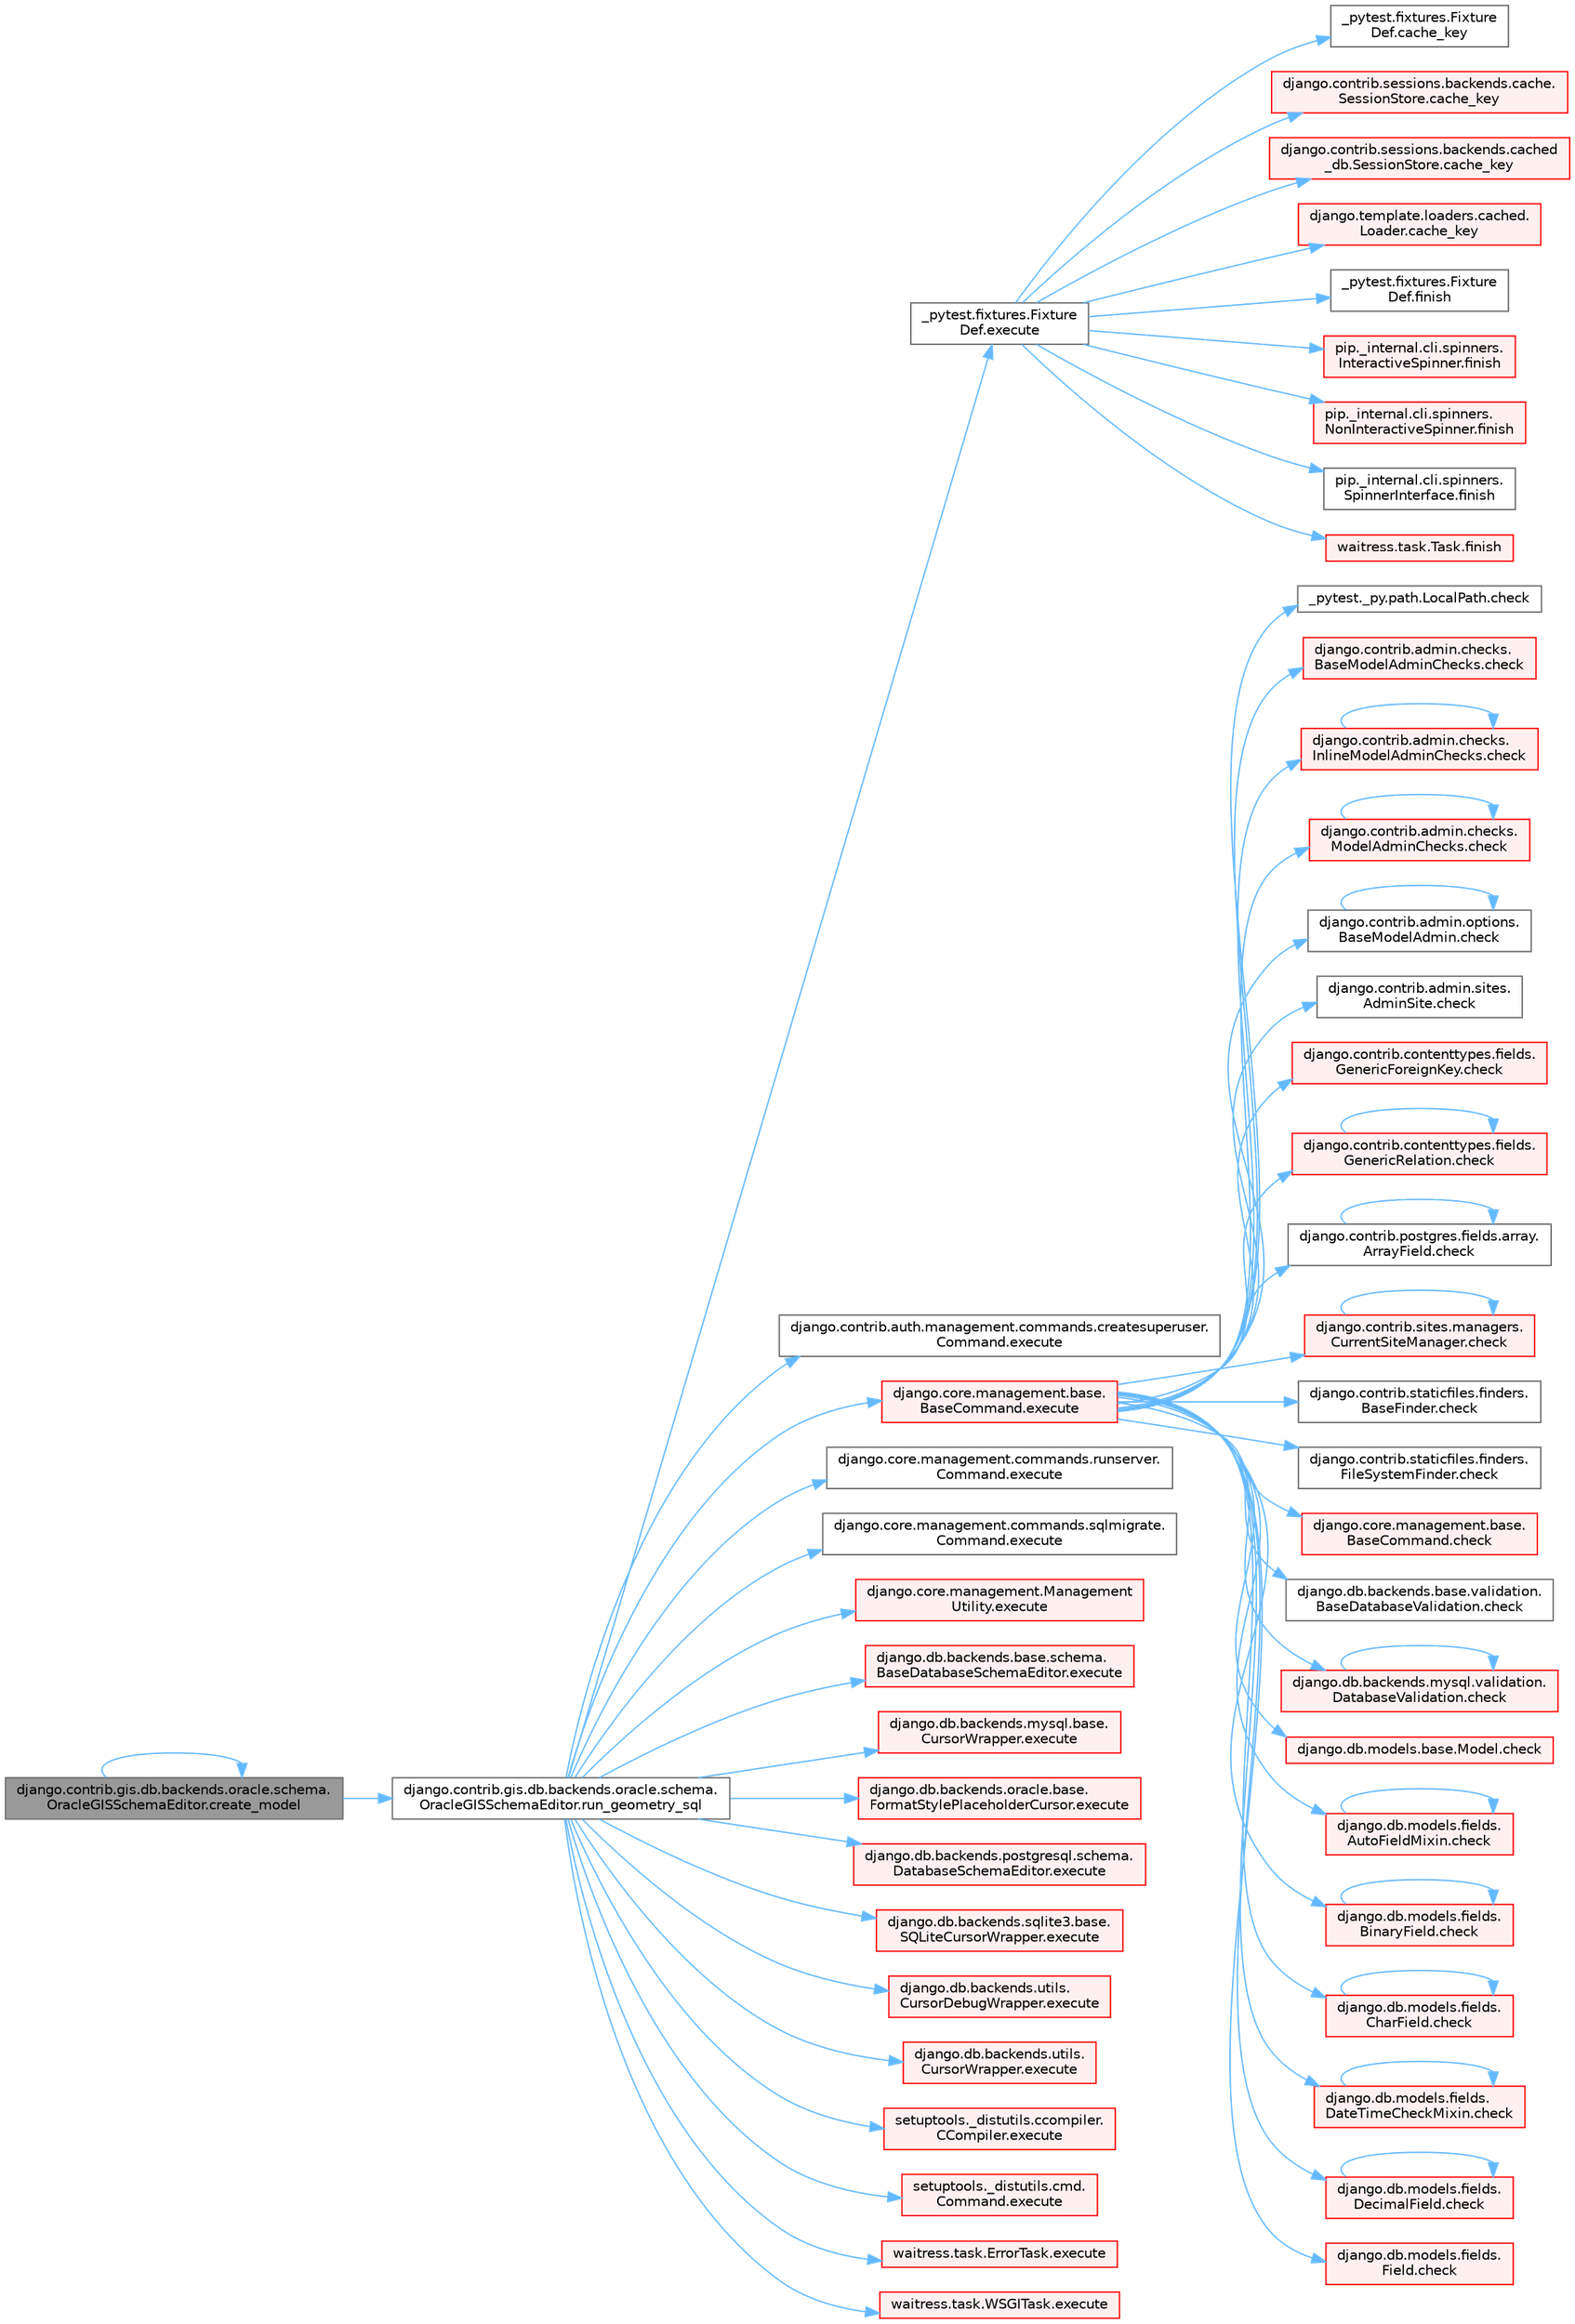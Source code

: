 digraph "django.contrib.gis.db.backends.oracle.schema.OracleGISSchemaEditor.create_model"
{
 // LATEX_PDF_SIZE
  bgcolor="transparent";
  edge [fontname=Helvetica,fontsize=10,labelfontname=Helvetica,labelfontsize=10];
  node [fontname=Helvetica,fontsize=10,shape=box,height=0.2,width=0.4];
  rankdir="LR";
  Node1 [id="Node000001",label="django.contrib.gis.db.backends.oracle.schema.\lOracleGISSchemaEditor.create_model",height=0.2,width=0.4,color="gray40", fillcolor="grey60", style="filled", fontcolor="black",tooltip=" "];
  Node1 -> Node1 [id="edge1_Node000001_Node000001",color="steelblue1",style="solid",tooltip=" "];
  Node1 -> Node2 [id="edge2_Node000001_Node000002",color="steelblue1",style="solid",tooltip=" "];
  Node2 [id="Node000002",label="django.contrib.gis.db.backends.oracle.schema.\lOracleGISSchemaEditor.run_geometry_sql",height=0.2,width=0.4,color="grey40", fillcolor="white", style="filled",URL="$classdjango_1_1contrib_1_1gis_1_1db_1_1backends_1_1oracle_1_1schema_1_1_oracle_g_i_s_schema_editor.html#a1cc33dd24bca051d455c5a65f3e5940d",tooltip=" "];
  Node2 -> Node3 [id="edge3_Node000002_Node000003",color="steelblue1",style="solid",tooltip=" "];
  Node3 [id="Node000003",label="_pytest.fixtures.Fixture\lDef.execute",height=0.2,width=0.4,color="grey40", fillcolor="white", style="filled",URL="$class__pytest_1_1fixtures_1_1_fixture_def.html#ac27e0caaadd6404ffc2715216b643993",tooltip=" "];
  Node3 -> Node4 [id="edge4_Node000003_Node000004",color="steelblue1",style="solid",tooltip=" "];
  Node4 [id="Node000004",label="_pytest.fixtures.Fixture\lDef.cache_key",height=0.2,width=0.4,color="grey40", fillcolor="white", style="filled",URL="$class__pytest_1_1fixtures_1_1_fixture_def.html#ad3f8a8a2b9cfb9282c8c3ddff700ccdd",tooltip=" "];
  Node3 -> Node5 [id="edge5_Node000003_Node000005",color="steelblue1",style="solid",tooltip=" "];
  Node5 [id="Node000005",label="django.contrib.sessions.backends.cache.\lSessionStore.cache_key",height=0.2,width=0.4,color="red", fillcolor="#FFF0F0", style="filled",URL="$classdjango_1_1contrib_1_1sessions_1_1backends_1_1cache_1_1_session_store.html#aaad1a2e0950477787b815baa4327f739",tooltip=" "];
  Node3 -> Node2884 [id="edge6_Node000003_Node002884",color="steelblue1",style="solid",tooltip=" "];
  Node2884 [id="Node002884",label="django.contrib.sessions.backends.cached\l_db.SessionStore.cache_key",height=0.2,width=0.4,color="red", fillcolor="#FFF0F0", style="filled",URL="$classdjango_1_1contrib_1_1sessions_1_1backends_1_1cached__db_1_1_session_store.html#a9fc2ec7b2fb96dbebea8592f2618eda0",tooltip=" "];
  Node3 -> Node2885 [id="edge7_Node000003_Node002885",color="steelblue1",style="solid",tooltip=" "];
  Node2885 [id="Node002885",label="django.template.loaders.cached.\lLoader.cache_key",height=0.2,width=0.4,color="red", fillcolor="#FFF0F0", style="filled",URL="$classdjango_1_1template_1_1loaders_1_1cached_1_1_loader.html#a85358b9120d3b332aad464ab17e92e0f",tooltip=" "];
  Node3 -> Node4520 [id="edge8_Node000003_Node004520",color="steelblue1",style="solid",tooltip=" "];
  Node4520 [id="Node004520",label="_pytest.fixtures.Fixture\lDef.finish",height=0.2,width=0.4,color="grey40", fillcolor="white", style="filled",URL="$class__pytest_1_1fixtures_1_1_fixture_def.html#adc58c655bc10cbc7203fd272fa72742a",tooltip=" "];
  Node3 -> Node4521 [id="edge9_Node000003_Node004521",color="steelblue1",style="solid",tooltip=" "];
  Node4521 [id="Node004521",label="pip._internal.cli.spinners.\lInteractiveSpinner.finish",height=0.2,width=0.4,color="red", fillcolor="#FFF0F0", style="filled",URL="$classpip_1_1__internal_1_1cli_1_1spinners_1_1_interactive_spinner.html#aa8e59d36acbf1a072233ae62dbea45d6",tooltip=" "];
  Node3 -> Node4522 [id="edge10_Node000003_Node004522",color="steelblue1",style="solid",tooltip=" "];
  Node4522 [id="Node004522",label="pip._internal.cli.spinners.\lNonInteractiveSpinner.finish",height=0.2,width=0.4,color="red", fillcolor="#FFF0F0", style="filled",URL="$classpip_1_1__internal_1_1cli_1_1spinners_1_1_non_interactive_spinner.html#ab9e9471a0386ea2534995b8542690626",tooltip=" "];
  Node3 -> Node4525 [id="edge11_Node000003_Node004525",color="steelblue1",style="solid",tooltip=" "];
  Node4525 [id="Node004525",label="pip._internal.cli.spinners.\lSpinnerInterface.finish",height=0.2,width=0.4,color="grey40", fillcolor="white", style="filled",URL="$classpip_1_1__internal_1_1cli_1_1spinners_1_1_spinner_interface.html#aa68c13d395603a63a6d129ff04f8e843",tooltip=" "];
  Node3 -> Node4526 [id="edge12_Node000003_Node004526",color="steelblue1",style="solid",tooltip=" "];
  Node4526 [id="Node004526",label="waitress.task.Task.finish",height=0.2,width=0.4,color="red", fillcolor="#FFF0F0", style="filled",URL="$classwaitress_1_1task_1_1_task.html#a1e94739ac27e14a159d0e17c6d3e54b2",tooltip=" "];
  Node2 -> Node3950 [id="edge13_Node000002_Node003950",color="steelblue1",style="solid",tooltip=" "];
  Node3950 [id="Node003950",label="django.contrib.auth.management.commands.createsuperuser.\lCommand.execute",height=0.2,width=0.4,color="grey40", fillcolor="white", style="filled",URL="$classdjango_1_1contrib_1_1auth_1_1management_1_1commands_1_1createsuperuser_1_1_command.html#a4dc8ad9953fcae01a4c61c32fe4c6540",tooltip=" "];
  Node2 -> Node3951 [id="edge14_Node000002_Node003951",color="steelblue1",style="solid",tooltip=" "];
  Node3951 [id="Node003951",label="django.core.management.base.\lBaseCommand.execute",height=0.2,width=0.4,color="red", fillcolor="#FFF0F0", style="filled",URL="$classdjango_1_1core_1_1management_1_1base_1_1_base_command.html#a5621c1fb51be6a2deff6777d90c25ee0",tooltip=" "];
  Node3951 -> Node11 [id="edge15_Node003951_Node000011",color="steelblue1",style="solid",tooltip=" "];
  Node11 [id="Node000011",label="_pytest._py.path.LocalPath.check",height=0.2,width=0.4,color="grey40", fillcolor="white", style="filled",URL="$class__pytest_1_1__py_1_1path_1_1_local_path.html#a4b987fb8998938ae4a5f4ed6aebf69ea",tooltip=" "];
  Node3951 -> Node12 [id="edge16_Node003951_Node000012",color="steelblue1",style="solid",tooltip=" "];
  Node12 [id="Node000012",label="django.contrib.admin.checks.\lBaseModelAdminChecks.check",height=0.2,width=0.4,color="red", fillcolor="#FFF0F0", style="filled",URL="$classdjango_1_1contrib_1_1admin_1_1checks_1_1_base_model_admin_checks.html#a11595bf2b8d59e96fee553e518494d6d",tooltip=" "];
  Node3951 -> Node45 [id="edge17_Node003951_Node000045",color="steelblue1",style="solid",tooltip=" "];
  Node45 [id="Node000045",label="django.contrib.admin.checks.\lInlineModelAdminChecks.check",height=0.2,width=0.4,color="red", fillcolor="#FFF0F0", style="filled",URL="$classdjango_1_1contrib_1_1admin_1_1checks_1_1_inline_model_admin_checks.html#acdf096659f73e5facb970e774e61f7cc",tooltip=" "];
  Node45 -> Node45 [id="edge18_Node000045_Node000045",color="steelblue1",style="solid",tooltip=" "];
  Node3951 -> Node54 [id="edge19_Node003951_Node000054",color="steelblue1",style="solid",tooltip=" "];
  Node54 [id="Node000054",label="django.contrib.admin.checks.\lModelAdminChecks.check",height=0.2,width=0.4,color="red", fillcolor="#FFF0F0", style="filled",URL="$classdjango_1_1contrib_1_1admin_1_1checks_1_1_model_admin_checks.html#afedbd9df38a2915eb0a5a9cea0731bc3",tooltip=" "];
  Node54 -> Node54 [id="edge20_Node000054_Node000054",color="steelblue1",style="solid",tooltip=" "];
  Node3951 -> Node74 [id="edge21_Node003951_Node000074",color="steelblue1",style="solid",tooltip=" "];
  Node74 [id="Node000074",label="django.contrib.admin.options.\lBaseModelAdmin.check",height=0.2,width=0.4,color="grey40", fillcolor="white", style="filled",URL="$classdjango_1_1contrib_1_1admin_1_1options_1_1_base_model_admin.html#af32f399c528a3e552e7518976cc41a5b",tooltip=" "];
  Node74 -> Node74 [id="edge22_Node000074_Node000074",color="steelblue1",style="solid",tooltip=" "];
  Node3951 -> Node75 [id="edge23_Node003951_Node000075",color="steelblue1",style="solid",tooltip=" "];
  Node75 [id="Node000075",label="django.contrib.admin.sites.\lAdminSite.check",height=0.2,width=0.4,color="grey40", fillcolor="white", style="filled",URL="$classdjango_1_1contrib_1_1admin_1_1sites_1_1_admin_site.html#aefedadd8ec4a978001a8182443f0a75e",tooltip=" "];
  Node3951 -> Node76 [id="edge24_Node003951_Node000076",color="steelblue1",style="solid",tooltip=" "];
  Node76 [id="Node000076",label="django.contrib.contenttypes.fields.\lGenericForeignKey.check",height=0.2,width=0.4,color="red", fillcolor="#FFF0F0", style="filled",URL="$classdjango_1_1contrib_1_1contenttypes_1_1fields_1_1_generic_foreign_key.html#a825d4540a94bc23ef0ce2a03f4ddb7fc",tooltip=" "];
  Node3951 -> Node788 [id="edge25_Node003951_Node000788",color="steelblue1",style="solid",tooltip=" "];
  Node788 [id="Node000788",label="django.contrib.contenttypes.fields.\lGenericRelation.check",height=0.2,width=0.4,color="red", fillcolor="#FFF0F0", style="filled",URL="$classdjango_1_1contrib_1_1contenttypes_1_1fields_1_1_generic_relation.html#a45d009ec3d4930825210c7ec1bc16cac",tooltip=" "];
  Node788 -> Node788 [id="edge26_Node000788_Node000788",color="steelblue1",style="solid",tooltip=" "];
  Node3951 -> Node792 [id="edge27_Node003951_Node000792",color="steelblue1",style="solid",tooltip=" "];
  Node792 [id="Node000792",label="django.contrib.postgres.fields.array.\lArrayField.check",height=0.2,width=0.4,color="grey40", fillcolor="white", style="filled",URL="$classdjango_1_1contrib_1_1postgres_1_1fields_1_1array_1_1_array_field.html#a3bfc183c9c8aad5ba35799fd720e9105",tooltip=" "];
  Node792 -> Node792 [id="edge28_Node000792_Node000792",color="steelblue1",style="solid",tooltip=" "];
  Node3951 -> Node793 [id="edge29_Node003951_Node000793",color="steelblue1",style="solid",tooltip=" "];
  Node793 [id="Node000793",label="django.contrib.sites.managers.\lCurrentSiteManager.check",height=0.2,width=0.4,color="red", fillcolor="#FFF0F0", style="filled",URL="$classdjango_1_1contrib_1_1sites_1_1managers_1_1_current_site_manager.html#a24104e33647bb4f4a78f9a3b6f815248",tooltip=" "];
  Node793 -> Node793 [id="edge30_Node000793_Node000793",color="steelblue1",style="solid",tooltip=" "];
  Node3951 -> Node2161 [id="edge31_Node003951_Node002161",color="steelblue1",style="solid",tooltip=" "];
  Node2161 [id="Node002161",label="django.contrib.staticfiles.finders.\lBaseFinder.check",height=0.2,width=0.4,color="grey40", fillcolor="white", style="filled",URL="$classdjango_1_1contrib_1_1staticfiles_1_1finders_1_1_base_finder.html#ab92c4f7950eea18b75fdb93463b0d29d",tooltip=" "];
  Node3951 -> Node2162 [id="edge32_Node003951_Node002162",color="steelblue1",style="solid",tooltip=" "];
  Node2162 [id="Node002162",label="django.contrib.staticfiles.finders.\lFileSystemFinder.check",height=0.2,width=0.4,color="grey40", fillcolor="white", style="filled",URL="$classdjango_1_1contrib_1_1staticfiles_1_1finders_1_1_file_system_finder.html#a709eac9ec46c5e67a0ba159b658dc15a",tooltip=" "];
  Node3951 -> Node2163 [id="edge33_Node003951_Node002163",color="steelblue1",style="solid",tooltip=" "];
  Node2163 [id="Node002163",label="django.core.management.base.\lBaseCommand.check",height=0.2,width=0.4,color="red", fillcolor="#FFF0F0", style="filled",URL="$classdjango_1_1core_1_1management_1_1base_1_1_base_command.html#a0ff1b562b3f6e68600b828fce3cf09b6",tooltip=" "];
  Node3951 -> Node2164 [id="edge34_Node003951_Node002164",color="steelblue1",style="solid",tooltip=" "];
  Node2164 [id="Node002164",label="django.db.backends.base.validation.\lBaseDatabaseValidation.check",height=0.2,width=0.4,color="grey40", fillcolor="white", style="filled",URL="$classdjango_1_1db_1_1backends_1_1base_1_1validation_1_1_base_database_validation.html#aba603612877c7a309dad634f434bf751",tooltip=" "];
  Node3951 -> Node2165 [id="edge35_Node003951_Node002165",color="steelblue1",style="solid",tooltip=" "];
  Node2165 [id="Node002165",label="django.db.backends.mysql.validation.\lDatabaseValidation.check",height=0.2,width=0.4,color="red", fillcolor="#FFF0F0", style="filled",URL="$classdjango_1_1db_1_1backends_1_1mysql_1_1validation_1_1_database_validation.html#ae97ac90b3d18457f080c5eb1c0412d88",tooltip=" "];
  Node2165 -> Node2165 [id="edge36_Node002165_Node002165",color="steelblue1",style="solid",tooltip=" "];
  Node3951 -> Node2167 [id="edge37_Node003951_Node002167",color="steelblue1",style="solid",tooltip=" "];
  Node2167 [id="Node002167",label="django.db.models.base.Model.check",height=0.2,width=0.4,color="red", fillcolor="#FFF0F0", style="filled",URL="$classdjango_1_1db_1_1models_1_1base_1_1_model.html#ab2d7ad77a925236e80619ead6c3d7f4b",tooltip=" "];
  Node3951 -> Node2187 [id="edge38_Node003951_Node002187",color="steelblue1",style="solid",tooltip=" "];
  Node2187 [id="Node002187",label="django.db.models.fields.\lAutoFieldMixin.check",height=0.2,width=0.4,color="red", fillcolor="#FFF0F0", style="filled",URL="$classdjango_1_1db_1_1models_1_1fields_1_1_auto_field_mixin.html#a85eb07224cb0ac2d36fbd60bca546bef",tooltip=" "];
  Node2187 -> Node2187 [id="edge39_Node002187_Node002187",color="steelblue1",style="solid",tooltip=" "];
  Node3951 -> Node2190 [id="edge40_Node003951_Node002190",color="steelblue1",style="solid",tooltip=" "];
  Node2190 [id="Node002190",label="django.db.models.fields.\lBinaryField.check",height=0.2,width=0.4,color="red", fillcolor="#FFF0F0", style="filled",URL="$classdjango_1_1db_1_1models_1_1fields_1_1_binary_field.html#a51c981fa6aa2a2e1d4efcfa766673646",tooltip=" "];
  Node2190 -> Node2190 [id="edge41_Node002190_Node002190",color="steelblue1",style="solid",tooltip=" "];
  Node3951 -> Node2192 [id="edge42_Node003951_Node002192",color="steelblue1",style="solid",tooltip=" "];
  Node2192 [id="Node002192",label="django.db.models.fields.\lCharField.check",height=0.2,width=0.4,color="red", fillcolor="#FFF0F0", style="filled",URL="$classdjango_1_1db_1_1models_1_1fields_1_1_char_field.html#a0eb18a4df8ce40930eb724339c6441b0",tooltip=" "];
  Node2192 -> Node2192 [id="edge43_Node002192_Node002192",color="steelblue1",style="solid",tooltip=" "];
  Node3951 -> Node2196 [id="edge44_Node003951_Node002196",color="steelblue1",style="solid",tooltip=" "];
  Node2196 [id="Node002196",label="django.db.models.fields.\lDateTimeCheckMixin.check",height=0.2,width=0.4,color="red", fillcolor="#FFF0F0", style="filled",URL="$classdjango_1_1db_1_1models_1_1fields_1_1_date_time_check_mixin.html#ab7287b8bf80b28f6f50dec25d9a67a3a",tooltip=" "];
  Node2196 -> Node2196 [id="edge45_Node002196_Node002196",color="steelblue1",style="solid",tooltip=" "];
  Node3951 -> Node2206 [id="edge46_Node003951_Node002206",color="steelblue1",style="solid",tooltip=" "];
  Node2206 [id="Node002206",label="django.db.models.fields.\lDecimalField.check",height=0.2,width=0.4,color="red", fillcolor="#FFF0F0", style="filled",URL="$classdjango_1_1db_1_1models_1_1fields_1_1_decimal_field.html#ab3ffc1695661a8734c24c28af00b6069",tooltip=" "];
  Node2206 -> Node2206 [id="edge47_Node002206_Node002206",color="steelblue1",style="solid",tooltip=" "];
  Node3951 -> Node2210 [id="edge48_Node003951_Node002210",color="steelblue1",style="solid",tooltip=" "];
  Node2210 [id="Node002210",label="django.db.models.fields.\lField.check",height=0.2,width=0.4,color="red", fillcolor="#FFF0F0", style="filled",URL="$classdjango_1_1db_1_1models_1_1fields_1_1_field.html#ad2ebd34e73f0b1ff16ba6b6f155633ac",tooltip=" "];
  Node2 -> Node3953 [id="edge49_Node000002_Node003953",color="steelblue1",style="solid",tooltip=" "];
  Node3953 [id="Node003953",label="django.core.management.commands.runserver.\lCommand.execute",height=0.2,width=0.4,color="grey40", fillcolor="white", style="filled",URL="$classdjango_1_1core_1_1management_1_1commands_1_1runserver_1_1_command.html#a86b4bdbf596d9f612125e143148d9919",tooltip=" "];
  Node2 -> Node3954 [id="edge50_Node000002_Node003954",color="steelblue1",style="solid",tooltip=" "];
  Node3954 [id="Node003954",label="django.core.management.commands.sqlmigrate.\lCommand.execute",height=0.2,width=0.4,color="grey40", fillcolor="white", style="filled",URL="$classdjango_1_1core_1_1management_1_1commands_1_1sqlmigrate_1_1_command.html#ad47c65d3d4820430ce43bb5f2086789d",tooltip=" "];
  Node2 -> Node3955 [id="edge51_Node000002_Node003955",color="steelblue1",style="solid",tooltip=" "];
  Node3955 [id="Node003955",label="django.core.management.Management\lUtility.execute",height=0.2,width=0.4,color="red", fillcolor="#FFF0F0", style="filled",URL="$classdjango_1_1core_1_1management_1_1_management_utility.html#ab2752203019f6a6274c55e096770c008",tooltip=" "];
  Node2 -> Node3963 [id="edge52_Node000002_Node003963",color="steelblue1",style="solid",tooltip=" "];
  Node3963 [id="Node003963",label="django.db.backends.base.schema.\lBaseDatabaseSchemaEditor.execute",height=0.2,width=0.4,color="red", fillcolor="#FFF0F0", style="filled",URL="$classdjango_1_1db_1_1backends_1_1base_1_1schema_1_1_base_database_schema_editor.html#a964d07b6ba94dc1698e896feeeb57353",tooltip=" "];
  Node2 -> Node3966 [id="edge53_Node000002_Node003966",color="steelblue1",style="solid",tooltip=" "];
  Node3966 [id="Node003966",label="django.db.backends.mysql.base.\lCursorWrapper.execute",height=0.2,width=0.4,color="red", fillcolor="#FFF0F0", style="filled",URL="$classdjango_1_1db_1_1backends_1_1mysql_1_1base_1_1_cursor_wrapper.html#a6b2d41b73d7c215224f1e994aad6ad60",tooltip=" "];
  Node2 -> Node3967 [id="edge54_Node000002_Node003967",color="steelblue1",style="solid",tooltip=" "];
  Node3967 [id="Node003967",label="django.db.backends.oracle.base.\lFormatStylePlaceholderCursor.execute",height=0.2,width=0.4,color="red", fillcolor="#FFF0F0", style="filled",URL="$classdjango_1_1db_1_1backends_1_1oracle_1_1base_1_1_format_style_placeholder_cursor.html#a0717bdbea59134a88e5f10399c33a251",tooltip=" "];
  Node2 -> Node3973 [id="edge55_Node000002_Node003973",color="steelblue1",style="solid",tooltip=" "];
  Node3973 [id="Node003973",label="django.db.backends.postgresql.schema.\lDatabaseSchemaEditor.execute",height=0.2,width=0.4,color="red", fillcolor="#FFF0F0", style="filled",URL="$classdjango_1_1db_1_1backends_1_1postgresql_1_1schema_1_1_database_schema_editor.html#afe7e39d1fd0ac2c6216f90295b9382ae",tooltip=" "];
  Node2 -> Node3974 [id="edge56_Node000002_Node003974",color="steelblue1",style="solid",tooltip=" "];
  Node3974 [id="Node003974",label="django.db.backends.sqlite3.base.\lSQLiteCursorWrapper.execute",height=0.2,width=0.4,color="red", fillcolor="#FFF0F0", style="filled",URL="$classdjango_1_1db_1_1backends_1_1sqlite3_1_1base_1_1_s_q_lite_cursor_wrapper.html#a41115eb3813040514a6c6c7111aa0b57",tooltip=" "];
  Node2 -> Node3976 [id="edge57_Node000002_Node003976",color="steelblue1",style="solid",tooltip=" "];
  Node3976 [id="Node003976",label="django.db.backends.utils.\lCursorDebugWrapper.execute",height=0.2,width=0.4,color="red", fillcolor="#FFF0F0", style="filled",URL="$classdjango_1_1db_1_1backends_1_1utils_1_1_cursor_debug_wrapper.html#af0443013785fceb3f05b38198a71ca3f",tooltip=" "];
  Node2 -> Node3977 [id="edge58_Node000002_Node003977",color="steelblue1",style="solid",tooltip=" "];
  Node3977 [id="Node003977",label="django.db.backends.utils.\lCursorWrapper.execute",height=0.2,width=0.4,color="red", fillcolor="#FFF0F0", style="filled",URL="$classdjango_1_1db_1_1backends_1_1utils_1_1_cursor_wrapper.html#a7d0bc9b6584c9fee961505e1d460547c",tooltip=" "];
  Node2 -> Node3980 [id="edge59_Node000002_Node003980",color="steelblue1",style="solid",tooltip=" "];
  Node3980 [id="Node003980",label="setuptools._distutils.ccompiler.\lCCompiler.execute",height=0.2,width=0.4,color="red", fillcolor="#FFF0F0", style="filled",URL="$classsetuptools_1_1__distutils_1_1ccompiler_1_1_c_compiler.html#a726dd6c4cc45b2077fa6bc43dc8fe60e",tooltip=" "];
  Node2 -> Node3981 [id="edge60_Node000002_Node003981",color="steelblue1",style="solid",tooltip=" "];
  Node3981 [id="Node003981",label="setuptools._distutils.cmd.\lCommand.execute",height=0.2,width=0.4,color="red", fillcolor="#FFF0F0", style="filled",URL="$classsetuptools_1_1__distutils_1_1cmd_1_1_command.html#a371b567539d5bc0e2a134bf361e97b38",tooltip=" "];
  Node2 -> Node3982 [id="edge61_Node000002_Node003982",color="steelblue1",style="solid",tooltip=" "];
  Node3982 [id="Node003982",label="waitress.task.ErrorTask.execute",height=0.2,width=0.4,color="red", fillcolor="#FFF0F0", style="filled",URL="$classwaitress_1_1task_1_1_error_task.html#ad5c6d14c13ba3d33e82b1b138e634bb0",tooltip=" "];
  Node2 -> Node3983 [id="edge62_Node000002_Node003983",color="steelblue1",style="solid",tooltip=" "];
  Node3983 [id="Node003983",label="waitress.task.WSGITask.execute",height=0.2,width=0.4,color="red", fillcolor="#FFF0F0", style="filled",URL="$classwaitress_1_1task_1_1_w_s_g_i_task.html#ac677ac1c03116dfa724298750580883b",tooltip=" "];
}
